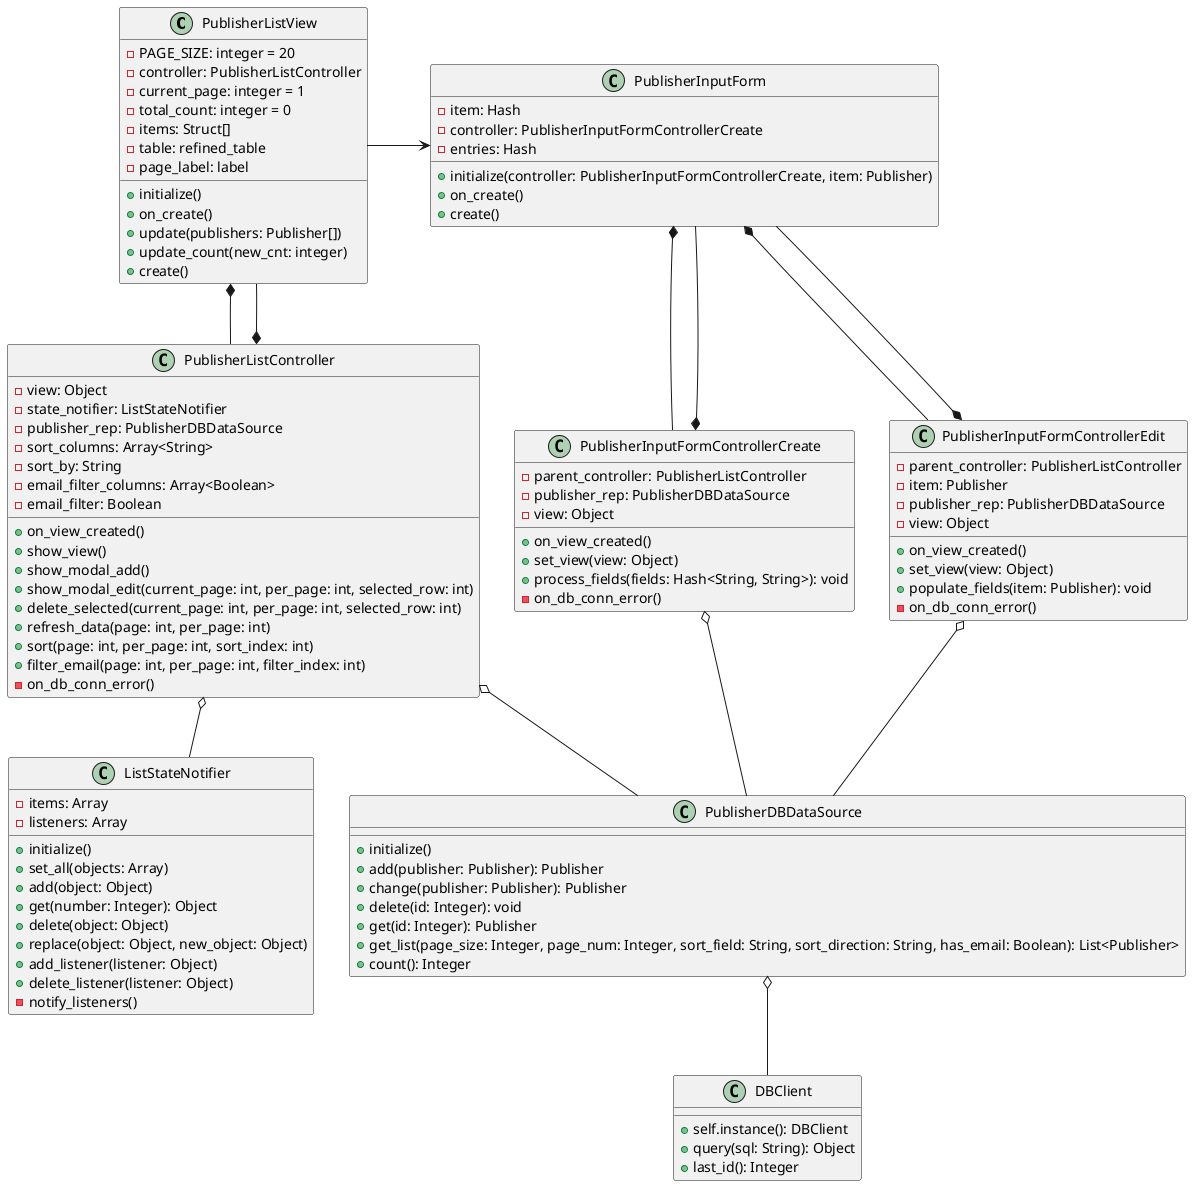 @startuml

PublisherListView *-- PublisherListController
PublisherListView --* PublisherListController

PublisherListView -> PublisherInputForm
PublisherListController o-- ListStateNotifier
PublisherListController o-- PublisherDBDataSource

PublisherInputFormControllerCreate o-- PublisherDBDataSource
PublisherInputFormControllerEdit o-- PublisherDBDataSource

PublisherInputForm *-- PublisherInputFormControllerCreate
PublisherInputForm *-- PublisherInputFormControllerEdit
PublisherInputForm --* PublisherInputFormControllerCreate
PublisherInputForm --* PublisherInputFormControllerEdit
PublisherDBDataSource o-- DBClient

class PublisherDBDataSource {
  + initialize()
  + add(publisher: Publisher): Publisher
  + change(publisher: Publisher): Publisher
  + delete(id: Integer): void
  + get(id: Integer): Publisher
  + get_list(page_size: Integer, page_num: Integer, sort_field: String, sort_direction: String, has_email: Boolean): List<Publisher>
  + count(): Integer
}

class DBClient {
  + self.instance(): DBClient
  + query(sql: String): Object
  + last_id(): Integer
}

class PublisherListController {
  - view: Object
  - state_notifier: ListStateNotifier
  - publisher_rep: PublisherDBDataSource
  - sort_columns: Array<String>
  - sort_by: String
  - email_filter_columns: Array<Boolean>
  - email_filter: Boolean
  + on_view_created()
  + show_view()
  + show_modal_add()
  + show_modal_edit(current_page: int, per_page: int, selected_row: int)
  + delete_selected(current_page: int, per_page: int, selected_row: int)
  + refresh_data(page: int, per_page: int)
  + sort(page: int, per_page: int, sort_index: int)
  + filter_email(page: int, per_page: int, filter_index: int)
  - on_db_conn_error()
}
class ListStateNotifier {
  - items: Array
  - listeners: Array
  + initialize()
  + set_all(objects: Array)
  + add(object: Object)
  + get(number: Integer): Object
  + delete(object: Object)
  + replace(object: Object, new_object: Object)
  + add_listener(listener: Object)
  + delete_listener(listener: Object)
  - notify_listeners()
}

class PublisherInputFormControllerCreate {
  - parent_controller: PublisherListController
  - publisher_rep: PublisherDBDataSource
  - view: Object
  + on_view_created()
  + set_view(view: Object)
  + process_fields(fields: Hash<String, String>): void
  - on_db_conn_error()
}
class PublisherInputFormControllerEdit {
  - parent_controller: PublisherListController
  - item: Publisher
  - publisher_rep: PublisherDBDataSource
  - view: Object
  + on_view_created()
  + set_view(view: Object)
  + populate_fields(item: Publisher): void
  - on_db_conn_error()
}
class PublisherListView {
  - PAGE_SIZE: integer = 20
  - controller: PublisherListController
  - current_page: integer = 1
  - total_count: integer = 0
  - items: Struct[]
  - table: refined_table
  - page_label: label
  + initialize()
  + on_create()
  + update(publishers: Publisher[])
  + update_count(new_cnt: integer)
  + create()
}

class PublisherInputForm {
  - item: Hash
  - controller: PublisherInputFormControllerCreate
  - entries: Hash
  + initialize(controller: PublisherInputFormControllerCreate, item: Publisher)
  + on_create()
  + create()
}

@enduml